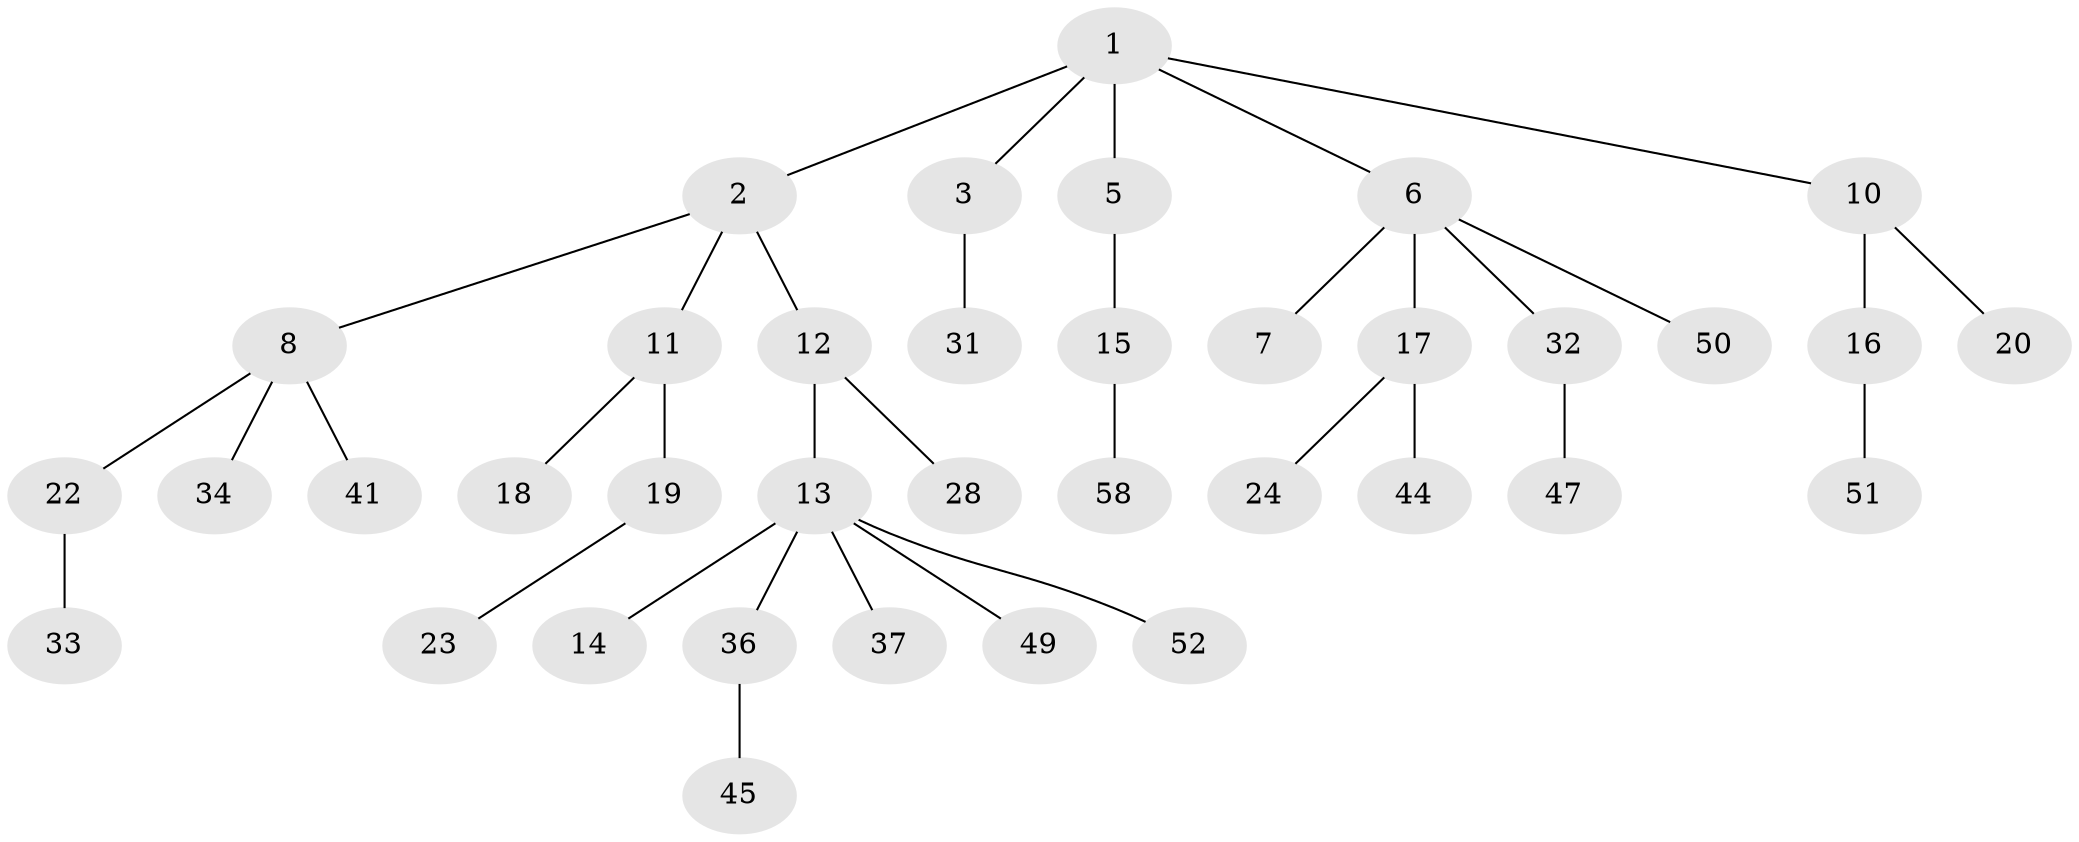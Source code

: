 // Generated by graph-tools (version 1.1) at 2025/52/02/27/25 19:52:12]
// undirected, 37 vertices, 36 edges
graph export_dot {
graph [start="1"]
  node [color=gray90,style=filled];
  1 [super="+4"];
  2;
  3 [super="+25"];
  5;
  6 [super="+9"];
  7;
  8 [super="+38"];
  10 [super="+40"];
  11 [super="+53"];
  12 [super="+21"];
  13 [super="+48"];
  14;
  15 [super="+27"];
  16 [super="+30"];
  17 [super="+26"];
  18 [super="+43"];
  19 [super="+29"];
  20 [super="+42"];
  22;
  23 [super="+35"];
  24 [super="+39"];
  28;
  31;
  32;
  33 [super="+57"];
  34;
  36 [super="+46"];
  37 [super="+55"];
  41 [super="+56"];
  44 [super="+54"];
  45;
  47;
  49;
  50;
  51;
  52;
  58;
  1 -- 2;
  1 -- 3;
  1 -- 10;
  1 -- 5;
  1 -- 6;
  2 -- 8;
  2 -- 11;
  2 -- 12;
  3 -- 31;
  5 -- 15;
  6 -- 7;
  6 -- 32;
  6 -- 17;
  6 -- 50;
  8 -- 22;
  8 -- 34;
  8 -- 41;
  10 -- 16;
  10 -- 20;
  11 -- 18;
  11 -- 19;
  12 -- 13;
  12 -- 28;
  13 -- 14;
  13 -- 36;
  13 -- 37;
  13 -- 49;
  13 -- 52;
  15 -- 58;
  16 -- 51;
  17 -- 24;
  17 -- 44;
  19 -- 23;
  22 -- 33;
  32 -- 47;
  36 -- 45;
}
